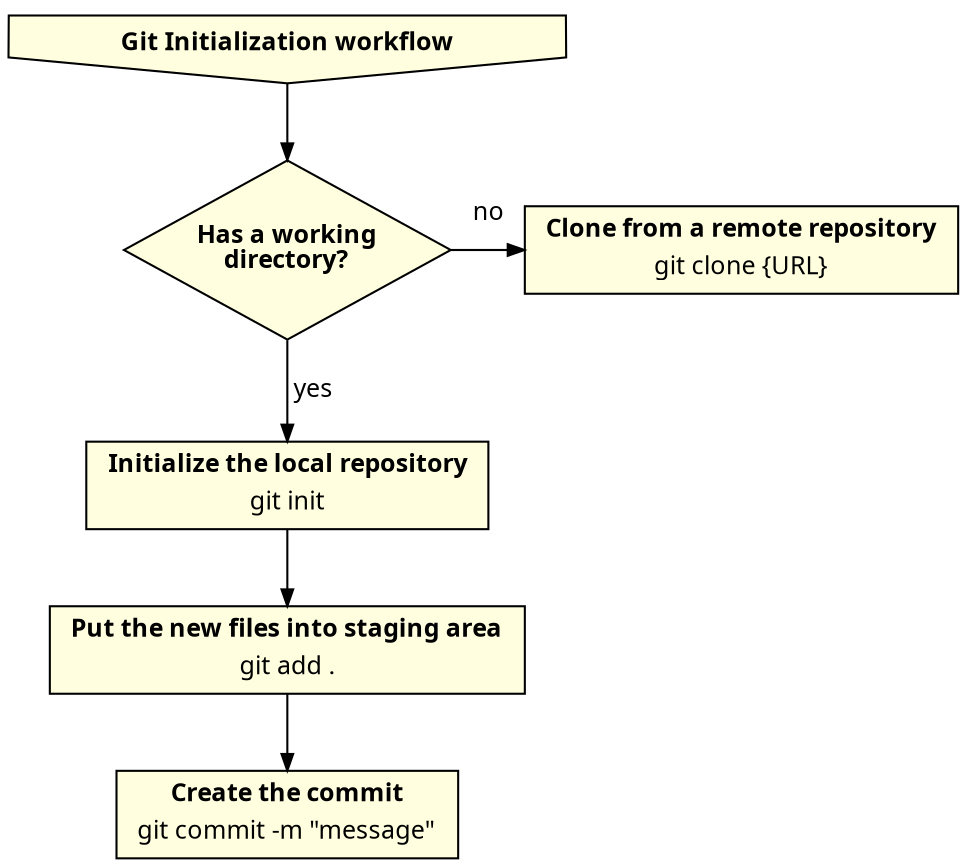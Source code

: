 digraph initworkflow {
    splines = line;

    edge [
        arrowsize = 0.8,
        fontname = "Verdana",
        fontsize = 12
    ]

    node [
        shape = rect,
        style = filled,
        fillcolor = lightyellow,
        fontname = "Verdana",
        fontsize = 12
    ]

    // workflow
    init [
        shape = invhouse,
        label = <<b>Git Initialization workflow</b>>
    ]

    // decisions
    working_dir [
        shape = diamond,
        label = <<b>Has a working<br/>directory?</b>>,
        height = 1.2
    ]

    // commands
    git_init [
        label = <
            <table border="0" cellborder="0" cellspacing="0">
            <tr><td><b>Initialize the local repository</b></td></tr>
            <tr><td>git init</td></tr>
            </table>
        >
    ]
    git_add [
        label = <
            <table border="0" cellborder="0" cellspacing="0">
            <tr><td><b>Put the new files into staging area</b></td></tr>
            <tr><td>git add .</td></tr>
            </table>
        >
    ]
    git_commit [
        label = <
            <table border="0" cellborder="0" cellspacing="0">
            <tr><td><b>Create the commit</b></td></tr>
            <tr><td>git commit -m "message"</td></tr>
            </table>
        >
    ]
    git_clone [
        label = <
            <table border="0" cellborder="0" cellspacing="0">
            <tr><td><b>Clone from a remote repository</b></td></tr>
            <tr><td>git clone {URL}</td></tr>
            </table>
        >
    ]

    // relations
    init -> working_dir
    working_dir -> git_init [label = " yes"]
    working_dir:e -> git_clone [label = "no", constraint = false]
    git_init -> git_add
    git_add -> git_commit

    // put working_dir and git_clone in the same row
    {rank = same; working_dir; git_clone; }
}

